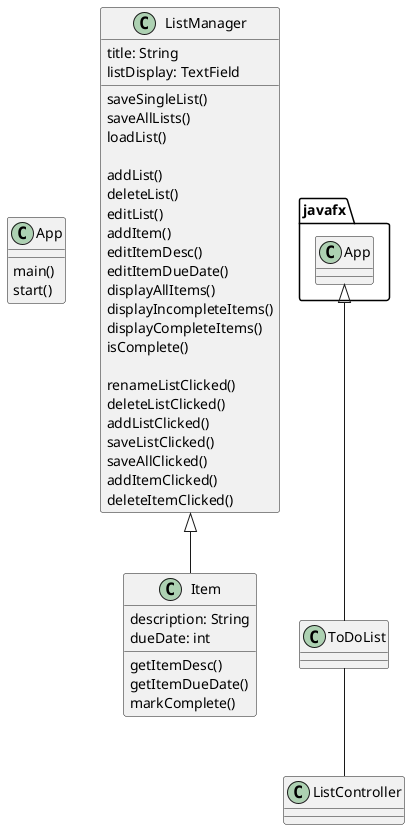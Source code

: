 @startuml
'https://plantuml.com/class-diagram

class App
{
    main()
    start()

}

class Item
{
    description: String
    dueDate: int

    getItemDesc()
    getItemDueDate()
    markComplete()

}

class ListManager
{
    title: String
    listDisplay: TextField

    saveSingleList()
    saveAllLists()
    loadList()

    addList()
    deleteList()
    editList()
    addItem()
    editItemDesc()
    editItemDueDate()
    displayAllItems()
    displayIncompleteItems()
    displayCompleteItems()
    isComplete()

    renameListClicked()
    deleteListClicked()
    addListClicked()
    saveListClicked()
    saveAllClicked()
    addItemClicked()
    deleteItemClicked()


}


javafx.App <|-- ToDoList
ToDoList -- ListController
ListManager <|--Item

@enduml